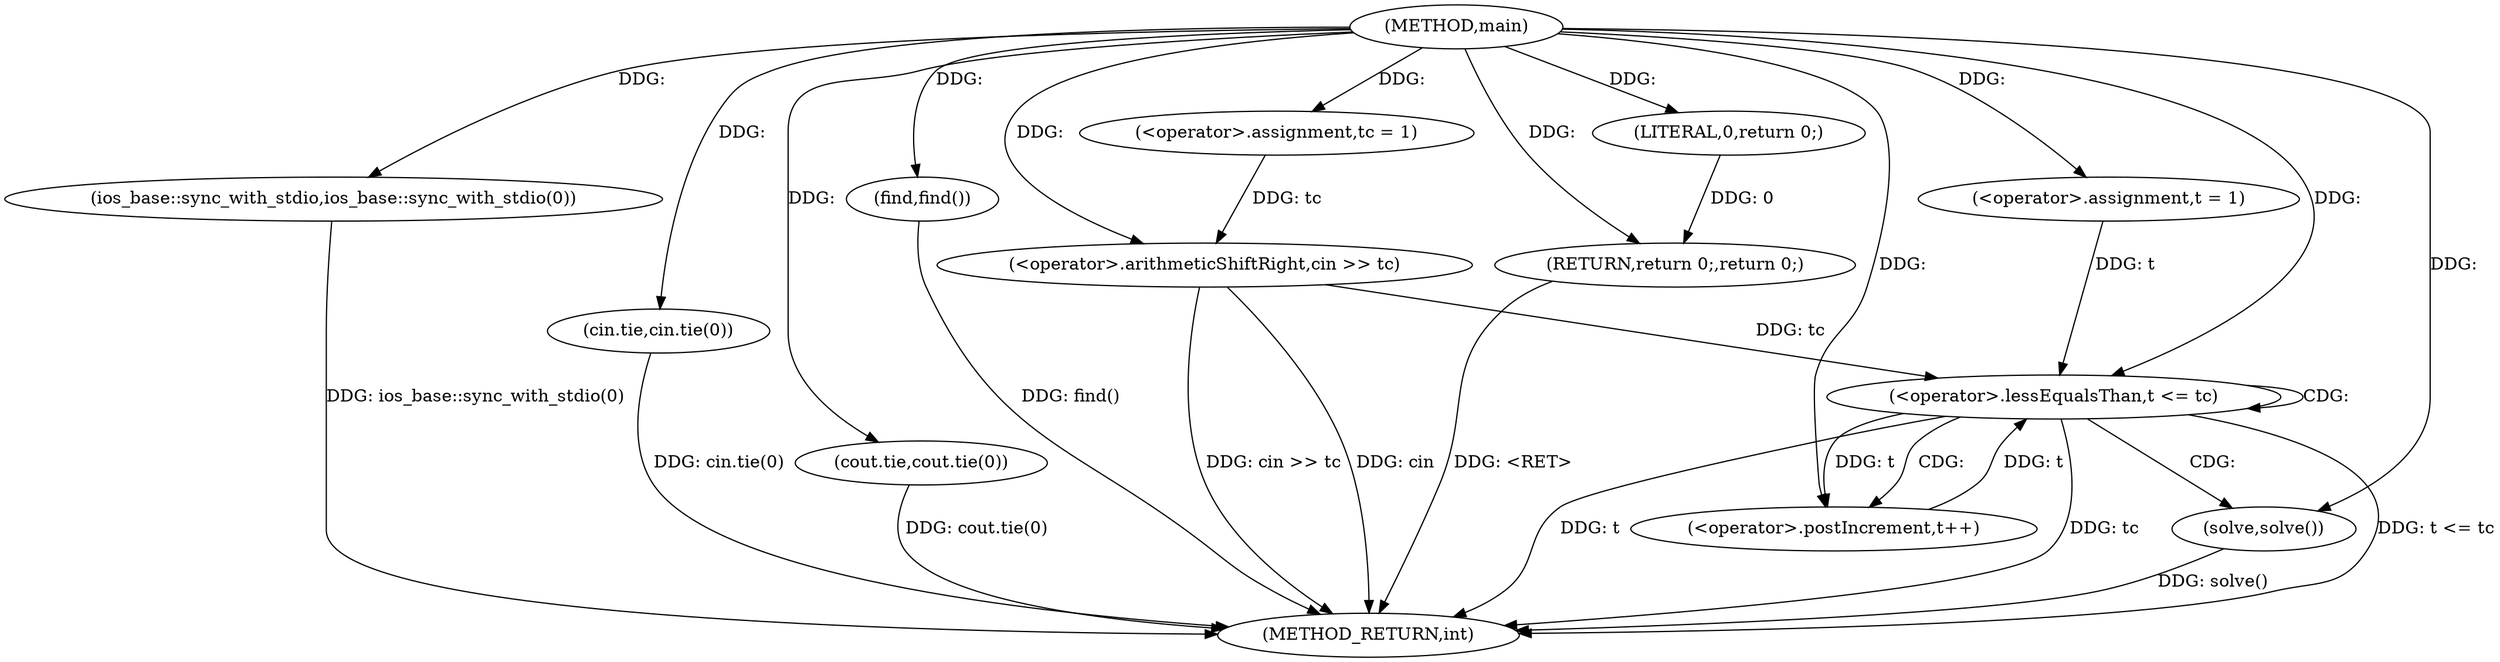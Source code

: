 digraph "main" {  
"1000436" [label = "(METHOD,main)" ]
"1000466" [label = "(METHOD_RETURN,int)" ]
"1000438" [label = "(ios_base::sync_with_stdio,ios_base::sync_with_stdio(0))" ]
"1000440" [label = "(cin.tie,cin.tie(0))" ]
"1000442" [label = "(cout.tie,cout.tie(0))" ]
"1000445" [label = "(<operator>.assignment,tc = 1)" ]
"1000448" [label = "(find,find())" ]
"1000449" [label = "(<operator>.arithmeticShiftRight,cin >> tc)" ]
"1000464" [label = "(RETURN,return 0;,return 0;)" ]
"1000454" [label = "(<operator>.assignment,t = 1)" ]
"1000457" [label = "(<operator>.lessEqualsThan,t <= tc)" ]
"1000460" [label = "(<operator>.postIncrement,t++)" ]
"1000465" [label = "(LITERAL,0,return 0;)" ]
"1000463" [label = "(solve,solve())" ]
  "1000464" -> "1000466"  [ label = "DDG: <RET>"] 
  "1000438" -> "1000466"  [ label = "DDG: ios_base::sync_with_stdio(0)"] 
  "1000440" -> "1000466"  [ label = "DDG: cin.tie(0)"] 
  "1000442" -> "1000466"  [ label = "DDG: cout.tie(0)"] 
  "1000448" -> "1000466"  [ label = "DDG: find()"] 
  "1000449" -> "1000466"  [ label = "DDG: cin >> tc"] 
  "1000457" -> "1000466"  [ label = "DDG: t"] 
  "1000457" -> "1000466"  [ label = "DDG: tc"] 
  "1000457" -> "1000466"  [ label = "DDG: t <= tc"] 
  "1000463" -> "1000466"  [ label = "DDG: solve()"] 
  "1000449" -> "1000466"  [ label = "DDG: cin"] 
  "1000436" -> "1000445"  [ label = "DDG: "] 
  "1000436" -> "1000448"  [ label = "DDG: "] 
  "1000465" -> "1000464"  [ label = "DDG: 0"] 
  "1000436" -> "1000464"  [ label = "DDG: "] 
  "1000436" -> "1000438"  [ label = "DDG: "] 
  "1000436" -> "1000440"  [ label = "DDG: "] 
  "1000436" -> "1000442"  [ label = "DDG: "] 
  "1000436" -> "1000449"  [ label = "DDG: "] 
  "1000445" -> "1000449"  [ label = "DDG: tc"] 
  "1000436" -> "1000454"  [ label = "DDG: "] 
  "1000436" -> "1000465"  [ label = "DDG: "] 
  "1000454" -> "1000457"  [ label = "DDG: t"] 
  "1000460" -> "1000457"  [ label = "DDG: t"] 
  "1000436" -> "1000457"  [ label = "DDG: "] 
  "1000449" -> "1000457"  [ label = "DDG: tc"] 
  "1000457" -> "1000460"  [ label = "DDG: t"] 
  "1000436" -> "1000460"  [ label = "DDG: "] 
  "1000436" -> "1000463"  [ label = "DDG: "] 
  "1000457" -> "1000463"  [ label = "CDG: "] 
  "1000457" -> "1000457"  [ label = "CDG: "] 
  "1000457" -> "1000460"  [ label = "CDG: "] 
}
